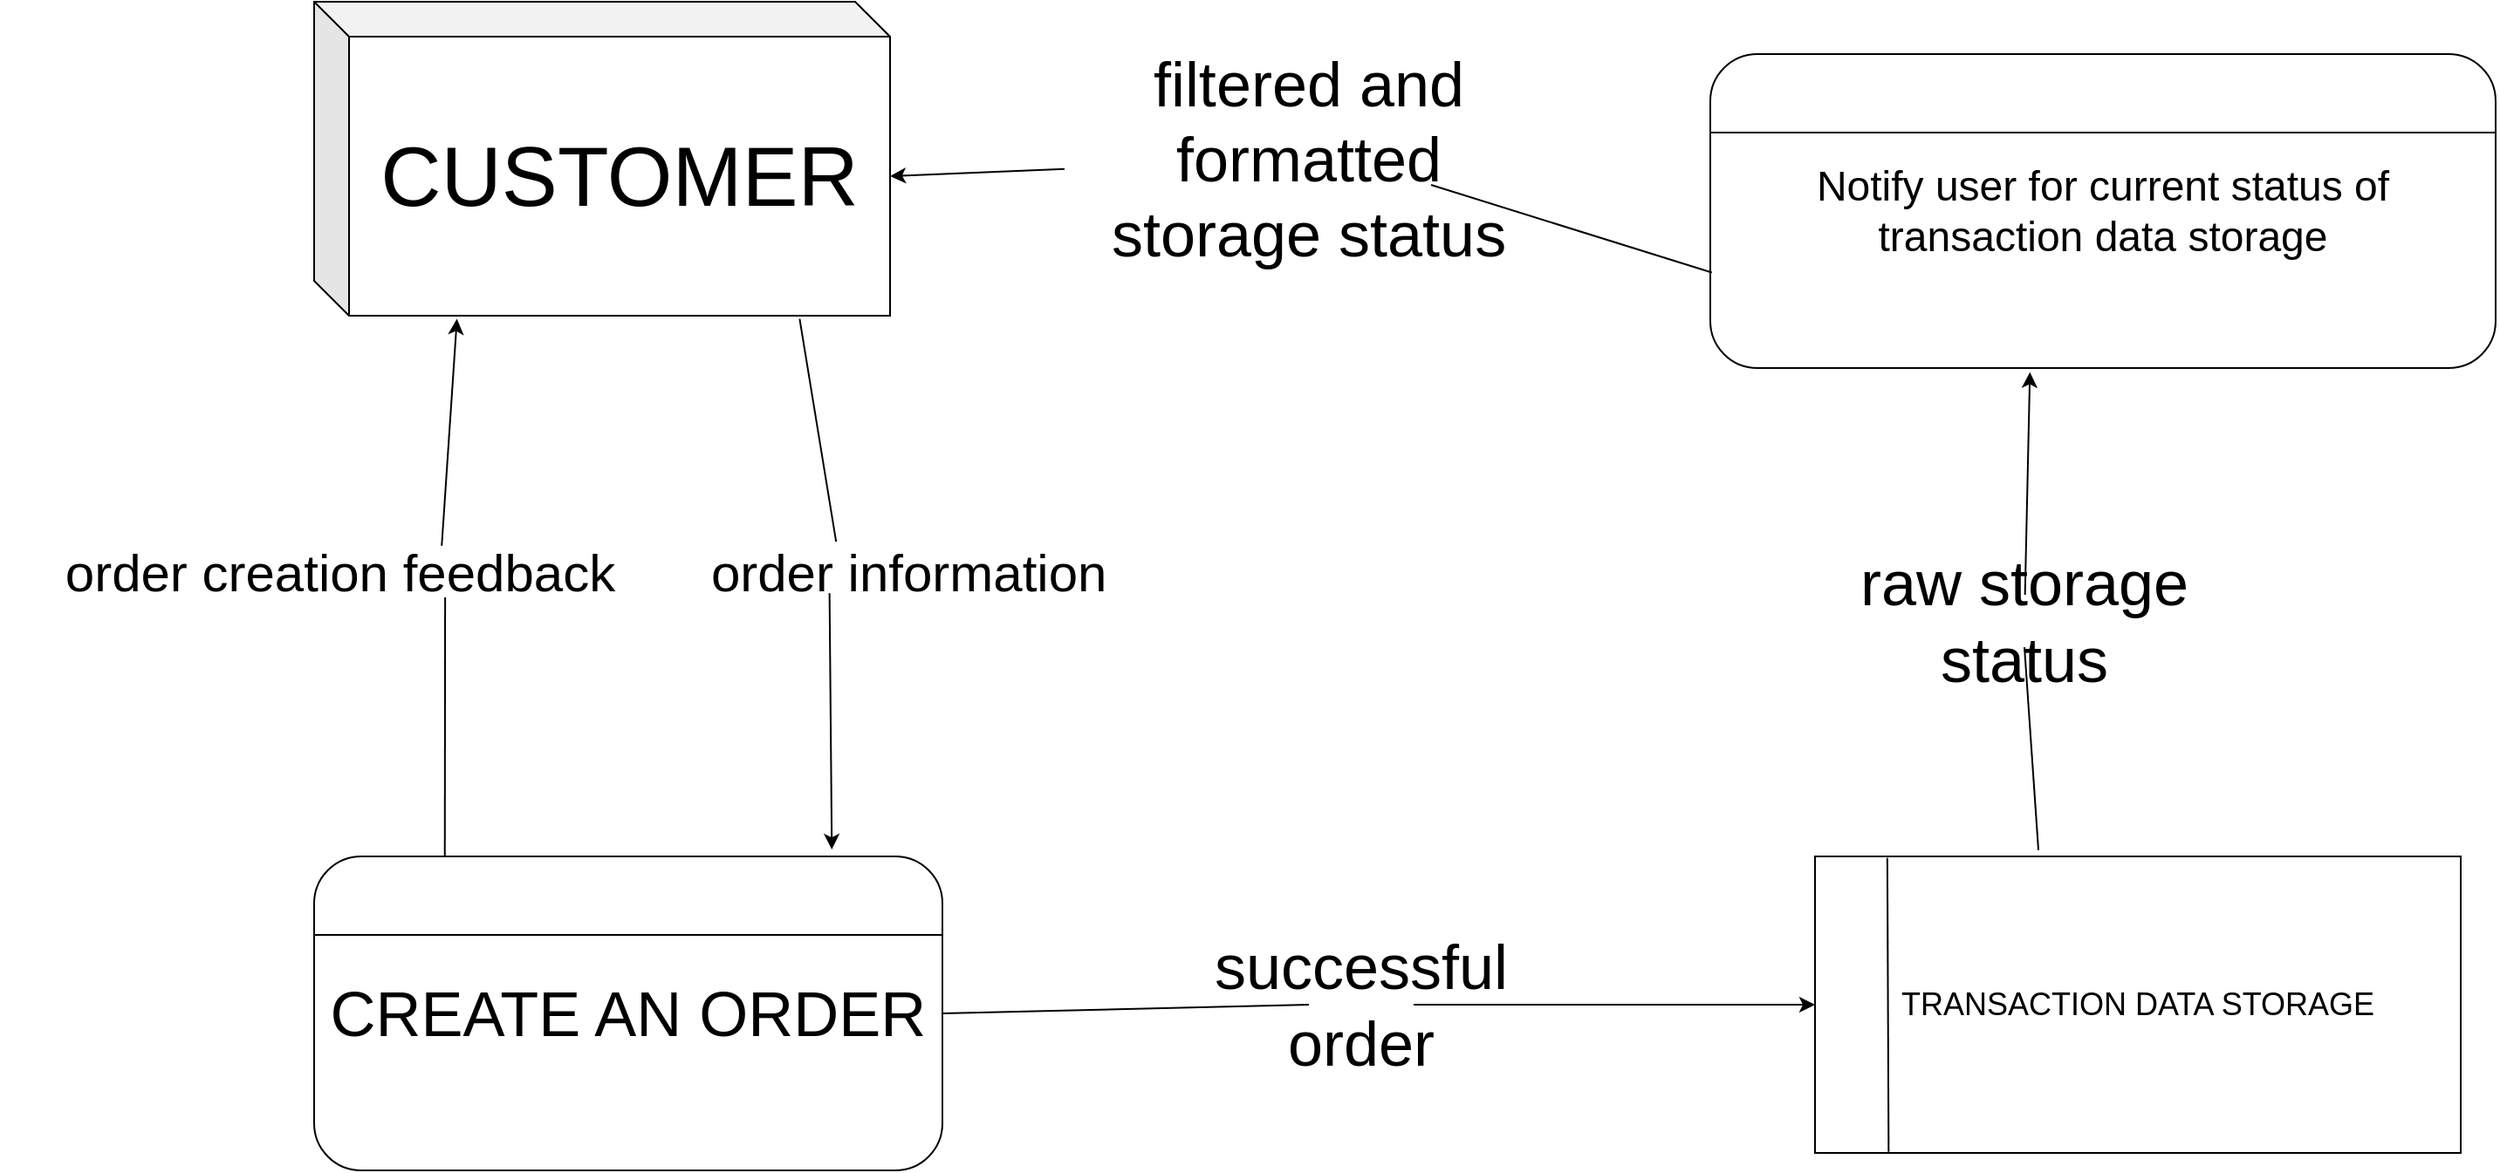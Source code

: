 <mxfile>
    <diagram id="CY6HW25v7ooDOTgDjAe3" name="Page-1">
        <mxGraphModel dx="1759" dy="1767" grid="1" gridSize="10" guides="1" tooltips="1" connect="1" arrows="1" fold="1" page="1" pageScale="1" pageWidth="850" pageHeight="1100" math="0" shadow="0">
            <root>
                <mxCell id="0"/>
                <mxCell id="1" parent="0"/>
                <mxCell id="5" value="&lt;span style=&quot;font-size: 18px;&quot;&gt;TRANSACTION DATA STORAGE&lt;/span&gt;" style="rounded=0;whiteSpace=wrap;html=1;" parent="1" vertex="1">
                    <mxGeometry x="670" y="340" width="370" height="170" as="geometry"/>
                </mxCell>
                <mxCell id="8" value="&lt;font style=&quot;font-size: 36px;&quot;&gt;CREATE AN ORDER&lt;/font&gt;" style="rounded=1;whiteSpace=wrap;html=1;" parent="1" vertex="1">
                    <mxGeometry x="-190" y="340" width="360" height="180" as="geometry"/>
                </mxCell>
                <mxCell id="11" value="" style="endArrow=none;html=1;exitX=0;exitY=0.25;exitDx=0;exitDy=0;entryX=1;entryY=0.25;entryDx=0;entryDy=0;" parent="1" source="8" target="8" edge="1">
                    <mxGeometry width="50" height="50" relative="1" as="geometry">
                        <mxPoint x="390" y="570" as="sourcePoint"/>
                        <mxPoint x="440" y="520" as="targetPoint"/>
                    </mxGeometry>
                </mxCell>
                <mxCell id="12" value="" style="endArrow=none;html=1;entryX=0.114;entryY=0.996;entryDx=0;entryDy=0;entryPerimeter=0;exitX=0.112;exitY=0.005;exitDx=0;exitDy=0;exitPerimeter=0;" parent="1" source="5" target="5" edge="1">
                    <mxGeometry width="50" height="50" relative="1" as="geometry">
                        <mxPoint x="570" y="230" as="sourcePoint"/>
                        <mxPoint x="320" y="30" as="targetPoint"/>
                    </mxGeometry>
                </mxCell>
                <mxCell id="18" value="&lt;font style=&quot;font-size: 24px;&quot;&gt;Notify user for current status of transaction data storage&lt;/font&gt;" style="rounded=1;whiteSpace=wrap;html=1;" parent="1" vertex="1">
                    <mxGeometry x="610" y="-120" width="450" height="180" as="geometry"/>
                </mxCell>
                <mxCell id="24" value="" style="endArrow=none;html=1;exitX=0;exitY=0.25;exitDx=0;exitDy=0;entryX=1;entryY=0.25;entryDx=0;entryDy=0;" parent="1" source="18" target="18" edge="1">
                    <mxGeometry width="50" height="50" relative="1" as="geometry">
                        <mxPoint x="50" y="320" as="sourcePoint"/>
                        <mxPoint x="290" y="320" as="targetPoint"/>
                    </mxGeometry>
                </mxCell>
                <mxCell id="30" style="edgeStyle=none;html=1;entryX=0;entryY=0.5;entryDx=0;entryDy=0;fontSize=36;" parent="1" source="25" target="5" edge="1">
                    <mxGeometry relative="1" as="geometry"/>
                </mxCell>
                <mxCell id="25" value="successful order" style="text;html=1;strokeColor=none;fillColor=none;align=center;verticalAlign=middle;whiteSpace=wrap;rounded=0;fontSize=36;" parent="1" vertex="1">
                    <mxGeometry x="380" y="410" width="60" height="30" as="geometry"/>
                </mxCell>
                <mxCell id="31" value="" style="endArrow=none;html=1;fontSize=36;exitX=1;exitY=0.5;exitDx=0;exitDy=0;entryX=0;entryY=0.5;entryDx=0;entryDy=0;" parent="1" source="8" target="25" edge="1">
                    <mxGeometry width="50" height="50" relative="1" as="geometry">
                        <mxPoint x="470" y="320" as="sourcePoint"/>
                        <mxPoint x="520" y="270" as="targetPoint"/>
                    </mxGeometry>
                </mxCell>
                <mxCell id="38" style="edgeStyle=none;html=1;entryX=0.248;entryY=1.01;entryDx=0;entryDy=0;fontSize=36;exitX=0.649;exitY=0.062;exitDx=0;exitDy=0;exitPerimeter=0;entryPerimeter=0;" parent="1" source="36" target="57" edge="1">
                    <mxGeometry relative="1" as="geometry">
                        <mxPoint x="-115" y="40" as="targetPoint"/>
                    </mxGeometry>
                </mxCell>
                <mxCell id="36" value="&lt;font style=&quot;font-size: 30px;&quot;&gt;order creation feedback&lt;/font&gt;" style="text;html=1;strokeColor=none;fillColor=none;align=center;verticalAlign=middle;whiteSpace=wrap;rounded=0;fontSize=36;" parent="1" vertex="1">
                    <mxGeometry x="-370" y="160" width="390" height="30" as="geometry"/>
                </mxCell>
                <mxCell id="37" value="" style="endArrow=none;html=1;fontSize=36;exitX=0.208;exitY=-0.003;exitDx=0;exitDy=0;entryX=0.654;entryY=1.05;entryDx=0;entryDy=0;exitPerimeter=0;entryPerimeter=0;" parent="1" source="8" target="36" edge="1">
                    <mxGeometry width="50" height="50" relative="1" as="geometry">
                        <mxPoint x="280" y="125" as="sourcePoint"/>
                        <mxPoint x="520" y="60" as="targetPoint"/>
                    </mxGeometry>
                </mxCell>
                <mxCell id="42" style="edgeStyle=none;html=1;fontSize=18;entryX=0.824;entryY=-0.022;entryDx=0;entryDy=0;entryPerimeter=0;exitX=0.316;exitY=0.971;exitDx=0;exitDy=0;exitPerimeter=0;" parent="1" source="40" target="8" edge="1">
                    <mxGeometry relative="1" as="geometry">
                        <mxPoint x="215" y="210" as="targetPoint"/>
                    </mxGeometry>
                </mxCell>
                <mxCell id="40" value="&lt;font style=&quot;font-size: 30px;&quot;&gt;order information&amp;nbsp;&lt;/font&gt;" style="text;html=1;strokeColor=none;fillColor=none;align=center;verticalAlign=middle;whiteSpace=wrap;rounded=0;fontSize=36;" parent="1" vertex="1">
                    <mxGeometry x="20" y="160" width="270" height="30" as="geometry"/>
                </mxCell>
                <mxCell id="43" value="" style="endArrow=none;html=1;fontSize=18;exitX=0.843;exitY=1.01;exitDx=0;exitDy=0;exitPerimeter=0;entryX=0.33;entryY=-0.016;entryDx=0;entryDy=0;entryPerimeter=0;" parent="1" source="57" target="40" edge="1">
                    <mxGeometry width="50" height="50" relative="1" as="geometry">
                        <mxPoint x="105.78" y="44.8" as="sourcePoint"/>
                        <mxPoint x="200" y="70" as="targetPoint"/>
                    </mxGeometry>
                </mxCell>
                <mxCell id="46" style="edgeStyle=none;html=1;entryX=0.407;entryY=1.013;entryDx=0;entryDy=0;entryPerimeter=0;fontSize=18;" parent="1" source="45" target="18" edge="1">
                    <mxGeometry relative="1" as="geometry"/>
                </mxCell>
                <mxCell id="45" value="raw storage status" style="text;html=1;strokeColor=none;fillColor=none;align=center;verticalAlign=middle;whiteSpace=wrap;rounded=0;fontSize=36;" parent="1" vertex="1">
                    <mxGeometry x="650" y="190" width="280" height="30" as="geometry"/>
                </mxCell>
                <mxCell id="47" value="" style="endArrow=none;html=1;fontSize=18;entryX=0.5;entryY=1;entryDx=0;entryDy=0;exitX=0.346;exitY=-0.021;exitDx=0;exitDy=0;exitPerimeter=0;" parent="1" source="5" target="45" edge="1">
                    <mxGeometry width="50" height="50" relative="1" as="geometry">
                        <mxPoint x="650" y="240" as="sourcePoint"/>
                        <mxPoint x="700" y="190" as="targetPoint"/>
                    </mxGeometry>
                </mxCell>
                <mxCell id="53" style="edgeStyle=none;html=1;entryX=0;entryY=0;entryDx=330;entryDy=100;fontSize=30;entryPerimeter=0;" parent="1" source="49" target="57" edge="1">
                    <mxGeometry relative="1" as="geometry">
                        <mxPoint x="170" y="-10" as="targetPoint"/>
                    </mxGeometry>
                </mxCell>
                <mxCell id="49" value="filtered and formatted storage status&lt;br&gt;" style="text;html=1;strokeColor=none;fillColor=none;align=center;verticalAlign=middle;whiteSpace=wrap;rounded=0;fontSize=36;" parent="1" vertex="1">
                    <mxGeometry x="240" y="-75" width="280" height="30" as="geometry"/>
                </mxCell>
                <mxCell id="54" value="" style="endArrow=none;html=1;fontSize=30;exitX=0.75;exitY=1;exitDx=0;exitDy=0;entryX=0.002;entryY=0.696;entryDx=0;entryDy=0;entryPerimeter=0;" parent="1" source="49" target="18" edge="1">
                    <mxGeometry width="50" height="50" relative="1" as="geometry">
                        <mxPoint x="570" y="-280" as="sourcePoint"/>
                        <mxPoint x="620" y="-330" as="targetPoint"/>
                    </mxGeometry>
                </mxCell>
                <mxCell id="57" value="&lt;font style=&quot;font-size: 48px;&quot;&gt;CUSTOMER&lt;/font&gt;" style="shape=cube;whiteSpace=wrap;html=1;boundedLbl=1;backgroundOutline=1;darkOpacity=0.05;darkOpacity2=0.1;" vertex="1" parent="1">
                    <mxGeometry x="-190" y="-150" width="330" height="180" as="geometry"/>
                </mxCell>
            </root>
        </mxGraphModel>
    </diagram>
</mxfile>